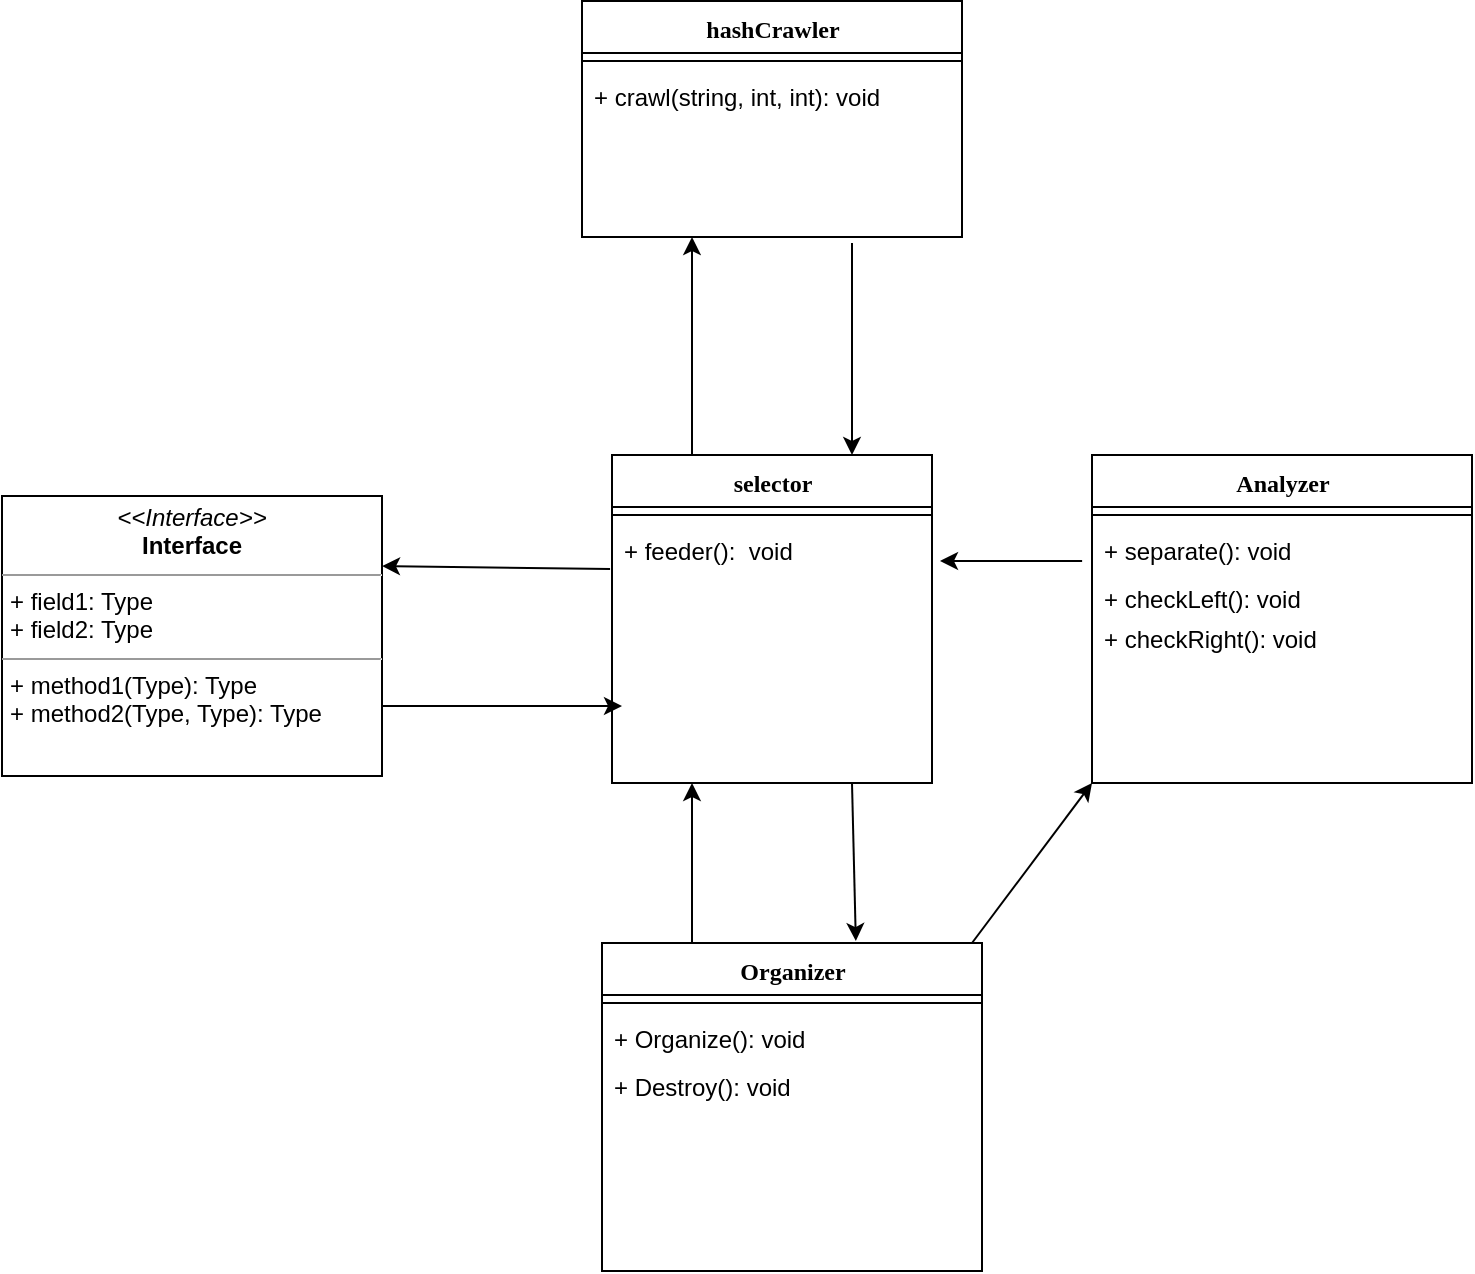<mxfile version="12.0.0" type="device" pages="1"><diagram name="Page-1" id="6133507b-19e7-1e82-6fc7-422aa6c4b21f"><mxGraphModel dx="932" dy="583" grid="1" gridSize="10" guides="1" tooltips="1" connect="1" arrows="1" fold="1" page="1" pageScale="1" pageWidth="1100" pageHeight="850" background="#ffffff" math="0" shadow="0"><root><mxCell id="0"/><mxCell id="1" parent="0"/><mxCell id="78961159f06e98e8-17" value="hashCrawler" style="swimlane;html=1;fontStyle=1;align=center;verticalAlign=top;childLayout=stackLayout;horizontal=1;startSize=26;horizontalStack=0;resizeParent=1;resizeLast=0;collapsible=1;marginBottom=0;swimlaneFillColor=#ffffff;rounded=0;shadow=0;comic=0;labelBackgroundColor=none;strokeColor=#000000;strokeWidth=1;fillColor=none;fontFamily=Verdana;fontSize=12;fontColor=#000000;" parent="1" vertex="1"><mxGeometry x="520" y="42.5" width="190" height="118" as="geometry"/></mxCell><mxCell id="78961159f06e98e8-19" value="" style="line;html=1;strokeWidth=1;fillColor=none;align=left;verticalAlign=middle;spacingTop=-1;spacingLeft=3;spacingRight=3;rotatable=0;labelPosition=right;points=[];portConstraint=eastwest;" parent="78961159f06e98e8-17" vertex="1"><mxGeometry y="26" width="190" height="8" as="geometry"/></mxCell><mxCell id="78961159f06e98e8-27" value="+ crawl(string, int, int): void&amp;nbsp;" style="text;html=1;strokeColor=none;fillColor=none;align=left;verticalAlign=top;spacingLeft=4;spacingRight=4;whiteSpace=wrap;overflow=hidden;rotatable=0;points=[[0,0.5],[1,0.5]];portConstraint=eastwest;" parent="78961159f06e98e8-17" vertex="1"><mxGeometry y="34" width="190" height="26" as="geometry"/></mxCell><mxCell id="78961159f06e98e8-43" value="selector" style="swimlane;html=1;fontStyle=1;align=center;verticalAlign=top;childLayout=stackLayout;horizontal=1;startSize=26;horizontalStack=0;resizeParent=1;resizeLast=0;collapsible=1;marginBottom=0;swimlaneFillColor=#ffffff;rounded=0;shadow=0;comic=0;labelBackgroundColor=none;strokeColor=#000000;strokeWidth=1;fillColor=none;fontFamily=Verdana;fontSize=12;fontColor=#000000;" parent="1" vertex="1"><mxGeometry x="535" y="269.5" width="160" height="164" as="geometry"/></mxCell><mxCell id="78961159f06e98e8-51" value="" style="line;html=1;strokeWidth=1;fillColor=none;align=left;verticalAlign=middle;spacingTop=-1;spacingLeft=3;spacingRight=3;rotatable=0;labelPosition=right;points=[];portConstraint=eastwest;" parent="78961159f06e98e8-43" vertex="1"><mxGeometry y="26" width="160" height="8" as="geometry"/></mxCell><mxCell id="78961159f06e98e8-52" value="+ feeder():&amp;nbsp; void" style="text;html=1;strokeColor=none;fillColor=none;align=left;verticalAlign=top;spacingLeft=4;spacingRight=4;whiteSpace=wrap;overflow=hidden;rotatable=0;points=[[0,0.5],[1,0.5]];portConstraint=eastwest;" parent="78961159f06e98e8-43" vertex="1"><mxGeometry y="34" width="160" height="26" as="geometry"/></mxCell><mxCell id="b94bc138ca980ef-1" value="&lt;p style=&quot;margin:0px;margin-top:4px;text-align:center;&quot;&gt;&lt;i&gt;&amp;lt;&amp;lt;Interface&amp;gt;&amp;gt;&lt;/i&gt;&lt;br/&gt;&lt;b&gt;Interface&lt;/b&gt;&lt;/p&gt;&lt;hr size=&quot;1&quot;/&gt;&lt;p style=&quot;margin:0px;margin-left:4px;&quot;&gt;+ field1: Type&lt;br/&gt;+ field2: Type&lt;/p&gt;&lt;hr size=&quot;1&quot;/&gt;&lt;p style=&quot;margin:0px;margin-left:4px;&quot;&gt;+ method1(Type): Type&lt;br/&gt;+ method2(Type, Type): Type&lt;/p&gt;" style="verticalAlign=top;align=left;overflow=fill;fontSize=12;fontFamily=Helvetica;html=1;rounded=0;shadow=0;comic=0;labelBackgroundColor=none;strokeColor=#000000;strokeWidth=1;fillColor=#ffffff;" parent="1" vertex="1"><mxGeometry x="230" y="290" width="190" height="140" as="geometry"/></mxCell><mxCell id="OarckTJhIiZhEhL6okb8-1" value="" style="endArrow=classic;html=1;exitX=1;exitY=0.75;exitDx=0;exitDy=0;" edge="1" parent="1" source="b94bc138ca980ef-1"><mxGeometry width="50" height="50" relative="1" as="geometry"><mxPoint x="420" y="360" as="sourcePoint"/><mxPoint x="540" y="395" as="targetPoint"/></mxGeometry></mxCell><mxCell id="OarckTJhIiZhEhL6okb8-2" value="" style="endArrow=classic;html=1;exitX=0.25;exitY=0;exitDx=0;exitDy=0;" edge="1" parent="1" source="78961159f06e98e8-43"><mxGeometry width="50" height="50" relative="1" as="geometry"><mxPoint x="615" y="269.5" as="sourcePoint"/><mxPoint x="575" y="160.5" as="targetPoint"/></mxGeometry></mxCell><mxCell id="OarckTJhIiZhEhL6okb8-3" value="" style="endArrow=classic;html=1;entryX=0.75;entryY=0;entryDx=0;entryDy=0;" edge="1" parent="1" target="78961159f06e98e8-43"><mxGeometry width="50" height="50" relative="1" as="geometry"><mxPoint x="655" y="163.5" as="sourcePoint"/><mxPoint x="655" y="213.5" as="targetPoint"/></mxGeometry></mxCell><mxCell id="OarckTJhIiZhEhL6okb8-4" value="Organizer" style="swimlane;html=1;fontStyle=1;align=center;verticalAlign=top;childLayout=stackLayout;horizontal=1;startSize=26;horizontalStack=0;resizeParent=1;resizeLast=0;collapsible=1;marginBottom=0;swimlaneFillColor=#ffffff;rounded=0;shadow=0;comic=0;labelBackgroundColor=none;strokeColor=#000000;strokeWidth=1;fillColor=none;fontFamily=Verdana;fontSize=12;fontColor=#000000;" vertex="1" parent="1"><mxGeometry x="530" y="513.5" width="190" height="164" as="geometry"/></mxCell><mxCell id="OarckTJhIiZhEhL6okb8-7" value="" style="line;html=1;strokeWidth=1;fillColor=none;align=left;verticalAlign=middle;spacingTop=-1;spacingLeft=3;spacingRight=3;rotatable=0;labelPosition=right;points=[];portConstraint=eastwest;" vertex="1" parent="OarckTJhIiZhEhL6okb8-4"><mxGeometry y="26" width="190" height="8" as="geometry"/></mxCell><mxCell id="OarckTJhIiZhEhL6okb8-8" value="+ Organize(): void&amp;nbsp;" style="text;html=1;strokeColor=none;fillColor=none;align=left;verticalAlign=top;spacingLeft=4;spacingRight=4;whiteSpace=wrap;overflow=hidden;rotatable=0;points=[[0,0.5],[1,0.5]];portConstraint=eastwest;" vertex="1" parent="OarckTJhIiZhEhL6okb8-4"><mxGeometry y="34" width="190" height="24" as="geometry"/></mxCell><mxCell id="OarckTJhIiZhEhL6okb8-9" value="+ Destroy(): void&amp;nbsp;" style="text;html=1;strokeColor=none;fillColor=none;align=left;verticalAlign=top;spacingLeft=4;spacingRight=4;whiteSpace=wrap;overflow=hidden;rotatable=0;points=[[0,0.5],[1,0.5]];portConstraint=eastwest;" vertex="1" parent="OarckTJhIiZhEhL6okb8-4"><mxGeometry y="58" width="190" height="20" as="geometry"/></mxCell><mxCell id="OarckTJhIiZhEhL6okb8-10" value="" style="endArrow=classic;html=1;exitX=0.75;exitY=1;exitDx=0;exitDy=0;entryX=0.668;entryY=-0.006;entryDx=0;entryDy=0;entryPerimeter=0;" edge="1" parent="1" source="78961159f06e98e8-43" target="OarckTJhIiZhEhL6okb8-4"><mxGeometry width="50" height="50" relative="1" as="geometry"><mxPoint x="635" y="493.5" as="sourcePoint"/><mxPoint x="695" y="493.5" as="targetPoint"/></mxGeometry></mxCell><mxCell id="OarckTJhIiZhEhL6okb8-11" value="" style="endArrow=classic;html=1;entryX=0.25;entryY=1;entryDx=0;entryDy=0;" edge="1" parent="1" target="78961159f06e98e8-43"><mxGeometry width="50" height="50" relative="1" as="geometry"><mxPoint x="575" y="513.5" as="sourcePoint"/><mxPoint x="625" y="463.5" as="targetPoint"/></mxGeometry></mxCell><mxCell id="OarckTJhIiZhEhL6okb8-12" value="Analyzer" style="swimlane;html=1;fontStyle=1;align=center;verticalAlign=top;childLayout=stackLayout;horizontal=1;startSize=26;horizontalStack=0;resizeParent=1;resizeLast=0;collapsible=1;marginBottom=0;swimlaneFillColor=#ffffff;rounded=0;shadow=0;comic=0;labelBackgroundColor=none;strokeColor=#000000;strokeWidth=1;fillColor=none;fontFamily=Verdana;fontSize=12;fontColor=#000000;" vertex="1" parent="1"><mxGeometry x="775" y="269.5" width="190" height="164" as="geometry"/></mxCell><mxCell id="OarckTJhIiZhEhL6okb8-15" value="" style="line;html=1;strokeWidth=1;fillColor=none;align=left;verticalAlign=middle;spacingTop=-1;spacingLeft=3;spacingRight=3;rotatable=0;labelPosition=right;points=[];portConstraint=eastwest;" vertex="1" parent="OarckTJhIiZhEhL6okb8-12"><mxGeometry y="26" width="190" height="8" as="geometry"/></mxCell><mxCell id="OarckTJhIiZhEhL6okb8-16" value="+ separate(): void&amp;nbsp;" style="text;html=1;strokeColor=none;fillColor=none;align=left;verticalAlign=top;spacingLeft=4;spacingRight=4;whiteSpace=wrap;overflow=hidden;rotatable=0;points=[[0,0.5],[1,0.5]];portConstraint=eastwest;" vertex="1" parent="OarckTJhIiZhEhL6okb8-12"><mxGeometry y="34" width="190" height="24" as="geometry"/></mxCell><mxCell id="OarckTJhIiZhEhL6okb8-17" value="+ checkLeft(): void&amp;nbsp;" style="text;html=1;strokeColor=none;fillColor=none;align=left;verticalAlign=top;spacingLeft=4;spacingRight=4;whiteSpace=wrap;overflow=hidden;rotatable=0;points=[[0,0.5],[1,0.5]];portConstraint=eastwest;" vertex="1" parent="OarckTJhIiZhEhL6okb8-12"><mxGeometry y="58" width="190" height="20" as="geometry"/></mxCell><mxCell id="OarckTJhIiZhEhL6okb8-20" value="+ checkRight(): void&amp;nbsp;" style="text;html=1;strokeColor=none;fillColor=none;align=left;verticalAlign=top;spacingLeft=4;spacingRight=4;whiteSpace=wrap;overflow=hidden;rotatable=0;points=[[0,0.5],[1,0.5]];portConstraint=eastwest;" vertex="1" parent="OarckTJhIiZhEhL6okb8-12"><mxGeometry y="78" width="190" height="20" as="geometry"/></mxCell><mxCell id="OarckTJhIiZhEhL6okb8-18" value="" style="endArrow=classic;html=1;" edge="1" parent="1"><mxGeometry width="50" height="50" relative="1" as="geometry"><mxPoint x="715" y="513.5" as="sourcePoint"/><mxPoint x="775" y="433.5" as="targetPoint"/></mxGeometry></mxCell><mxCell id="OarckTJhIiZhEhL6okb8-19" value="" style="endArrow=classic;html=1;entryX=1.025;entryY=1.038;entryDx=0;entryDy=0;entryPerimeter=0;exitX=-0.026;exitY=0.038;exitDx=0;exitDy=0;exitPerimeter=0;" edge="1" parent="1"><mxGeometry width="50" height="50" relative="1" as="geometry"><mxPoint x="770.06" y="322.488" as="sourcePoint"/><mxPoint x="699" y="322.488" as="targetPoint"/></mxGeometry></mxCell><mxCell id="OarckTJhIiZhEhL6okb8-22" value="" style="endArrow=classic;html=1;exitX=-0.006;exitY=0.885;exitDx=0;exitDy=0;exitPerimeter=0;entryX=1;entryY=0.25;entryDx=0;entryDy=0;" edge="1" parent="1" source="78961159f06e98e8-52" target="b94bc138ca980ef-1"><mxGeometry width="50" height="50" relative="1" as="geometry"><mxPoint x="640" y="320" as="sourcePoint"/><mxPoint x="440" y="325" as="targetPoint"/></mxGeometry></mxCell></root></mxGraphModel></diagram></mxfile>